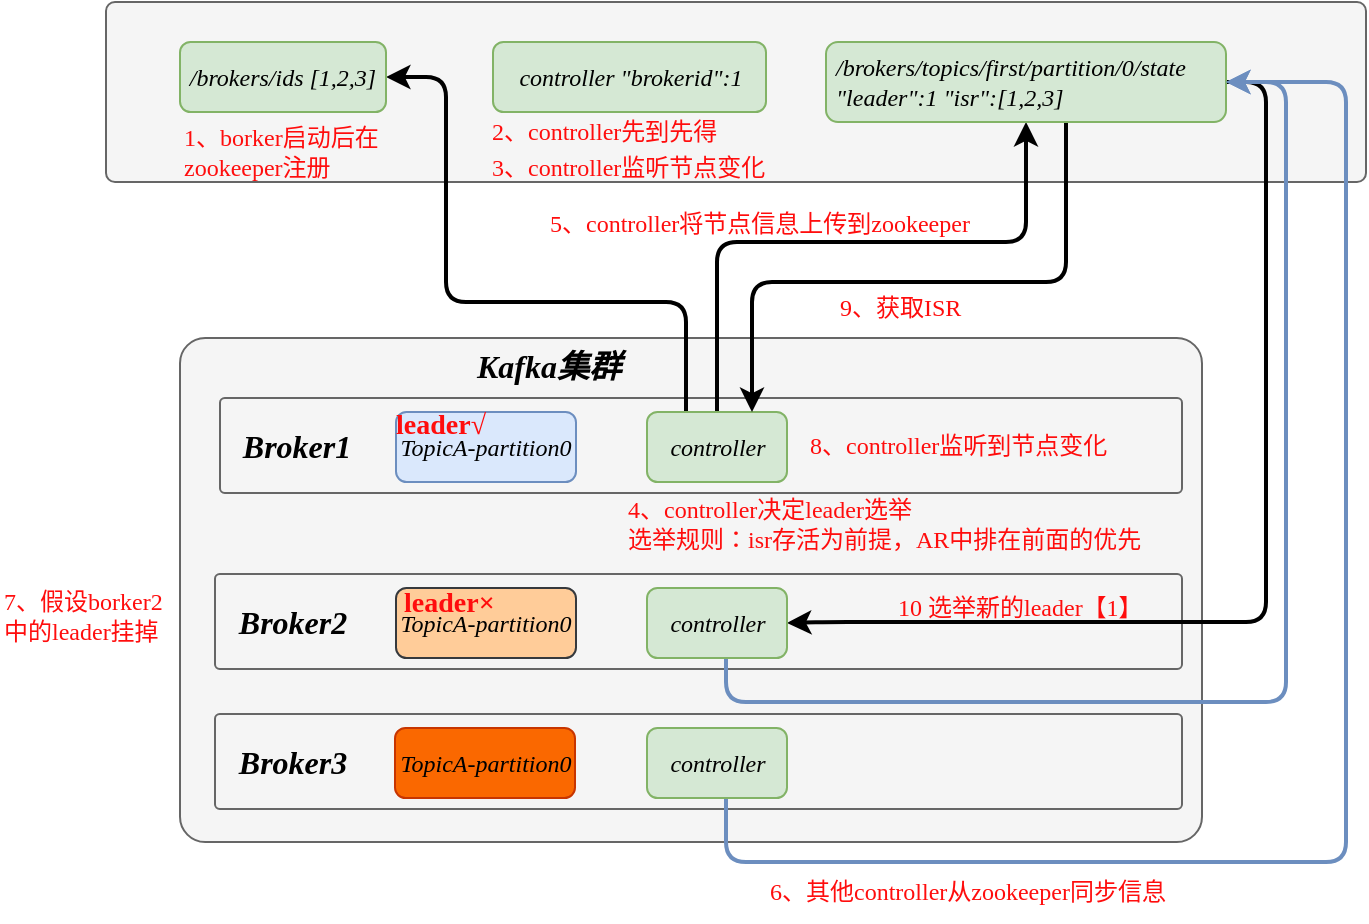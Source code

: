 <mxfile version="20.3.0" type="device"><diagram id="jd78Dt8uAr3YnXNweoQV" name="第 1 页"><mxGraphModel dx="2062" dy="1225" grid="1" gridSize="10" guides="1" tooltips="1" connect="1" arrows="1" fold="1" page="1" pageScale="1" pageWidth="1100" pageHeight="850" math="0" shadow="0"><root><mxCell id="0"/><mxCell id="1" parent="0"/><mxCell id="m2_R7vkxGj8mzFqV4es1-25" value="" style="rounded=1;whiteSpace=wrap;html=1;fontFamily=Times New Roman;fontSize=16;arcSize=5;fillColor=#f5f5f5;strokeColor=#666666;fontColor=#333333;" parent="1" vertex="1"><mxGeometry x="150" y="30" width="630" height="90" as="geometry"/></mxCell><mxCell id="m2_R7vkxGj8mzFqV4es1-1" value="" style="rounded=1;whiteSpace=wrap;html=1;fontFamily=Times New Roman;fontSize=16;arcSize=5;fillColor=#f5f5f5;strokeColor=#666666;fontColor=#333333;" parent="1" vertex="1"><mxGeometry x="187" y="198" width="511" height="252" as="geometry"/></mxCell><mxCell id="m2_R7vkxGj8mzFqV4es1-2" value="" style="rounded=1;whiteSpace=wrap;html=1;fontFamily=Times New Roman;fontSize=16;arcSize=5;fillColor=#f5f5f5;strokeColor=#666666;fontColor=#333333;" parent="1" vertex="1"><mxGeometry x="207" y="228" width="481" height="47.5" as="geometry"/></mxCell><mxCell id="m2_R7vkxGj8mzFqV4es1-3" value="&lt;font face=&quot;Times New Roman&quot;&gt;&lt;i&gt;TopicA-partition0&lt;/i&gt;&lt;/font&gt;" style="rounded=1;whiteSpace=wrap;html=1;strokeWidth=1;fillColor=#dae8fc;strokeColor=#6c8ebf;" parent="1" vertex="1"><mxGeometry x="295" y="235" width="90" height="35" as="geometry"/></mxCell><mxCell id="m2_R7vkxGj8mzFqV4es1-4" value="&lt;font face=&quot;Times New Roman&quot;&gt;&lt;i&gt;Topic-partition1&lt;/i&gt;&lt;/font&gt;" style="rounded=1;whiteSpace=wrap;html=1;strokeWidth=1;fillColor=#ffe6cc;strokeColor=#d79b00;" parent="1" vertex="1"><mxGeometry x="297" y="322.25" width="90" height="35" as="geometry"/></mxCell><mxCell id="m2_R7vkxGj8mzFqV4es1-5" value="&lt;font face=&quot;Times New Roman&quot;&gt;&lt;span style=&quot;font-size: 16px;&quot;&gt;&lt;i&gt;Broker1&lt;/i&gt;&lt;/span&gt;&lt;/font&gt;" style="text;strokeColor=none;fillColor=none;html=1;fontSize=24;fontStyle=1;verticalAlign=middle;align=center;dashed=1;strokeWidth=2;" parent="1" vertex="1"><mxGeometry x="195" y="230" width="100" height="40" as="geometry"/></mxCell><mxCell id="m2_R7vkxGj8mzFqV4es1-7" value="" style="rounded=1;whiteSpace=wrap;html=1;fontFamily=Times New Roman;fontSize=16;arcSize=5;fillColor=#f5f5f5;strokeColor=#666666;fontColor=#333333;" parent="1" vertex="1"><mxGeometry x="204.5" y="316" width="483.5" height="47.5" as="geometry"/></mxCell><mxCell id="m2_R7vkxGj8mzFqV4es1-8" value="&lt;font face=&quot;Times New Roman&quot;&gt;&lt;span style=&quot;font-size: 16px;&quot;&gt;&lt;i&gt;Broker2&lt;/i&gt;&lt;/span&gt;&lt;/font&gt;" style="text;strokeColor=none;fillColor=none;html=1;fontSize=24;fontStyle=1;verticalAlign=middle;align=center;dashed=1;strokeWidth=2;" parent="1" vertex="1"><mxGeometry x="192.5" y="318" width="100" height="40" as="geometry"/></mxCell><mxCell id="m2_R7vkxGj8mzFqV4es1-10" value="" style="rounded=1;whiteSpace=wrap;html=1;fontFamily=Times New Roman;fontSize=16;arcSize=5;fillColor=#f5f5f5;strokeColor=#666666;fontColor=#333333;" parent="1" vertex="1"><mxGeometry x="204.5" y="386" width="483.5" height="47.5" as="geometry"/></mxCell><mxCell id="m2_R7vkxGj8mzFqV4es1-11" value="&lt;font face=&quot;Times New Roman&quot;&gt;&lt;i&gt;TopicA-partition0&lt;/i&gt;&lt;/font&gt;" style="rounded=1;whiteSpace=wrap;html=1;strokeWidth=1;fillColor=#ffcc99;strokeColor=#36393d;" parent="1" vertex="1"><mxGeometry x="295" y="323" width="90" height="35" as="geometry"/></mxCell><mxCell id="m2_R7vkxGj8mzFqV4es1-12" value="&lt;font face=&quot;Times New Roman&quot;&gt;&lt;span style=&quot;font-size: 16px;&quot;&gt;&lt;i&gt;Broker3&lt;/i&gt;&lt;/span&gt;&lt;/font&gt;" style="text;strokeColor=none;fillColor=none;html=1;fontSize=24;fontStyle=1;verticalAlign=middle;align=center;dashed=1;strokeWidth=2;" parent="1" vertex="1"><mxGeometry x="192.5" y="388" width="100" height="40" as="geometry"/></mxCell><mxCell id="m2_R7vkxGj8mzFqV4es1-34" style="edgeStyle=orthogonalEdgeStyle;rounded=1;orthogonalLoop=1;jettySize=auto;html=1;entryX=1;entryY=0.5;entryDx=0;entryDy=0;fontFamily=楷体;fontColor=#FF0D0D;strokeWidth=2;" parent="1" source="m2_R7vkxGj8mzFqV4es1-13" target="m2_R7vkxGj8mzFqV4es1-26" edge="1"><mxGeometry relative="1" as="geometry"><Array as="points"><mxPoint x="440" y="180"/><mxPoint x="320" y="180"/><mxPoint x="320" y="68"/></Array></mxGeometry></mxCell><mxCell id="m2_R7vkxGj8mzFqV4es1-35" style="edgeStyle=orthogonalEdgeStyle;rounded=1;orthogonalLoop=1;jettySize=auto;html=1;entryX=0.5;entryY=1;entryDx=0;entryDy=0;strokeWidth=2;fontFamily=楷体;fontColor=#FF0D0D;" parent="1" source="m2_R7vkxGj8mzFqV4es1-13" target="m2_R7vkxGj8mzFqV4es1-28" edge="1"><mxGeometry relative="1" as="geometry"><Array as="points"><mxPoint x="456" y="150"/><mxPoint x="610" y="150"/></Array></mxGeometry></mxCell><mxCell id="m2_R7vkxGj8mzFqV4es1-13" value="&lt;font face=&quot;Times New Roman&quot;&gt;&lt;i&gt;controller&lt;/i&gt;&lt;/font&gt;" style="rounded=1;whiteSpace=wrap;html=1;strokeWidth=1;fillColor=#d5e8d4;strokeColor=#82b366;" parent="1" vertex="1"><mxGeometry x="420.5" y="235" width="70" height="35" as="geometry"/></mxCell><mxCell id="m2_R7vkxGj8mzFqV4es1-14" value="&lt;font face=&quot;Times New Roman&quot;&gt;&lt;i&gt;TopicA-partition0&lt;/i&gt;&lt;/font&gt;" style="rounded=1;whiteSpace=wrap;html=1;strokeWidth=1;fillColor=#fa6800;strokeColor=#C73500;fontColor=#000000;" parent="1" vertex="1"><mxGeometry x="294.5" y="393" width="90" height="35" as="geometry"/></mxCell><mxCell id="m2_R7vkxGj8mzFqV4es1-15" value="&lt;span style=&quot;font-size: 16px;&quot;&gt;&lt;i style=&quot;&quot;&gt;&lt;font face=&quot;楷体&quot;&gt;Kafka集群&lt;/font&gt;&lt;/i&gt;&lt;/span&gt;" style="text;strokeColor=none;fillColor=none;html=1;fontSize=24;fontStyle=1;verticalAlign=middle;align=center;dashed=1;strokeWidth=2;" parent="1" vertex="1"><mxGeometry x="320.5" y="190" width="100" height="40" as="geometry"/></mxCell><mxCell id="m2_R7vkxGj8mzFqV4es1-26" value="&lt;font face=&quot;Times New Roman&quot;&gt;&lt;i&gt;/brokers/ids [1,2,3]&lt;/i&gt;&lt;/font&gt;" style="rounded=1;whiteSpace=wrap;html=1;strokeWidth=1;fillColor=#d5e8d4;strokeColor=#82b366;" parent="1" vertex="1"><mxGeometry x="187" y="50" width="103" height="35" as="geometry"/></mxCell><mxCell id="m2_R7vkxGj8mzFqV4es1-27" value="&lt;font face=&quot;Times New Roman&quot;&gt;&lt;i&gt;controller &quot;brokerid&quot;:1&lt;/i&gt;&lt;/font&gt;" style="rounded=1;whiteSpace=wrap;html=1;strokeWidth=1;fillColor=#d5e8d4;strokeColor=#82b366;" parent="1" vertex="1"><mxGeometry x="343.5" y="50" width="136.5" height="35" as="geometry"/></mxCell><mxCell id="m2_R7vkxGj8mzFqV4es1-45" style="edgeStyle=orthogonalEdgeStyle;rounded=1;orthogonalLoop=1;jettySize=auto;html=1;entryX=0.75;entryY=0;entryDx=0;entryDy=0;strokeWidth=2;fontFamily=楷体;fontSize=14;fontColor=#FF0D0D;" parent="1" source="m2_R7vkxGj8mzFqV4es1-28" target="m2_R7vkxGj8mzFqV4es1-13" edge="1"><mxGeometry relative="1" as="geometry"><Array as="points"><mxPoint x="630" y="170"/><mxPoint x="473" y="170"/></Array></mxGeometry></mxCell><mxCell id="m2_R7vkxGj8mzFqV4es1-48" style="edgeStyle=orthogonalEdgeStyle;rounded=1;orthogonalLoop=1;jettySize=auto;html=1;entryX=1;entryY=0.5;entryDx=0;entryDy=0;strokeWidth=2;fontFamily=楷体;fontSize=14;fontColor=#FF0D0D;" parent="1" source="m2_R7vkxGj8mzFqV4es1-28" target="m2_R7vkxGj8mzFqV4es1-37" edge="1"><mxGeometry relative="1" as="geometry"><Array as="points"><mxPoint x="730" y="70"/><mxPoint x="730" y="340"/><mxPoint x="511" y="340"/></Array></mxGeometry></mxCell><mxCell id="m2_R7vkxGj8mzFqV4es1-28" value="&lt;font face=&quot;Times New Roman&quot;&gt;&lt;i&gt;&amp;nbsp;/brokers/topics/first/partition/0/state&lt;br&gt;&amp;nbsp;&quot;leader&quot;:1 &quot;isr&quot;:[1,2,3]&lt;br&gt;&lt;/i&gt;&lt;/font&gt;" style="rounded=1;whiteSpace=wrap;html=1;strokeWidth=1;fillColor=#d5e8d4;strokeColor=#82b366;align=left;" parent="1" vertex="1"><mxGeometry x="510" y="50" width="200" height="40" as="geometry"/></mxCell><mxCell id="m2_R7vkxGj8mzFqV4es1-30" value="&lt;font face=&quot;楷体&quot; color=&quot;#ff0d0d&quot;&gt;1、borker启动后在zookeeper注册&lt;/font&gt;" style="text;html=1;strokeColor=none;fillColor=none;align=left;verticalAlign=middle;whiteSpace=wrap;rounded=0;" parent="1" vertex="1"><mxGeometry x="187" y="90" width="110" height="30" as="geometry"/></mxCell><mxCell id="m2_R7vkxGj8mzFqV4es1-31" value="&lt;font face=&quot;楷体&quot; color=&quot;#ff0d0d&quot;&gt;2、controller先到先得&lt;/font&gt;" style="text;html=1;strokeColor=none;fillColor=none;align=left;verticalAlign=middle;whiteSpace=wrap;rounded=0;" parent="1" vertex="1"><mxGeometry x="341" y="80" width="133.5" height="30" as="geometry"/></mxCell><mxCell id="m2_R7vkxGj8mzFqV4es1-32" value="&lt;font face=&quot;楷体&quot; color=&quot;#ff0d0d&quot;&gt;3、controller监听节点变化&lt;/font&gt;" style="text;html=1;strokeColor=none;fillColor=none;align=left;verticalAlign=middle;whiteSpace=wrap;rounded=0;" parent="1" vertex="1"><mxGeometry x="341" y="98" width="159" height="30" as="geometry"/></mxCell><mxCell id="m2_R7vkxGj8mzFqV4es1-33" value="&lt;font face=&quot;楷体&quot; color=&quot;#ff0d0d&quot;&gt;4、controller决定leader选举&lt;br&gt;选举规则：isr存活为前提，AR中排在前面的优先&lt;br&gt;&lt;/font&gt;" style="text;html=1;strokeColor=none;fillColor=none;align=left;verticalAlign=middle;whiteSpace=wrap;rounded=0;" parent="1" vertex="1"><mxGeometry x="409" y="275.5" width="289" height="30" as="geometry"/></mxCell><mxCell id="m2_R7vkxGj8mzFqV4es1-36" value="&lt;font face=&quot;楷体&quot; color=&quot;#ff0d0d&quot;&gt;5、controller将节点信息上传到zookeeper&lt;br&gt;&lt;/font&gt;" style="text;html=1;strokeColor=none;fillColor=none;align=left;verticalAlign=middle;whiteSpace=wrap;rounded=0;" parent="1" vertex="1"><mxGeometry x="370" y="126" width="240" height="30" as="geometry"/></mxCell><mxCell id="m2_R7vkxGj8mzFqV4es1-40" style="edgeStyle=orthogonalEdgeStyle;rounded=1;orthogonalLoop=1;jettySize=auto;html=1;entryX=1;entryY=0.5;entryDx=0;entryDy=0;strokeWidth=2;fontFamily=楷体;fontColor=#FF0D0D;fillColor=#dae8fc;strokeColor=#6c8ebf;" parent="1" source="m2_R7vkxGj8mzFqV4es1-37" target="m2_R7vkxGj8mzFqV4es1-28" edge="1"><mxGeometry relative="1" as="geometry"><Array as="points"><mxPoint x="460" y="380"/><mxPoint x="740" y="380"/><mxPoint x="740" y="70"/></Array></mxGeometry></mxCell><mxCell id="m2_R7vkxGj8mzFqV4es1-37" value="&lt;font face=&quot;Times New Roman&quot;&gt;&lt;i&gt;controller&lt;/i&gt;&lt;/font&gt;" style="rounded=1;whiteSpace=wrap;html=1;strokeWidth=1;fillColor=#d5e8d4;strokeColor=#82b366;" parent="1" vertex="1"><mxGeometry x="420.5" y="323" width="70" height="35" as="geometry"/></mxCell><mxCell id="m2_R7vkxGj8mzFqV4es1-39" style="edgeStyle=orthogonalEdgeStyle;rounded=1;orthogonalLoop=1;jettySize=auto;html=1;entryX=1;entryY=0.5;entryDx=0;entryDy=0;strokeWidth=2;fontFamily=楷体;fontColor=#FF0D0D;fillColor=#dae8fc;strokeColor=#6c8ebf;" parent="1" source="m2_R7vkxGj8mzFqV4es1-38" target="m2_R7vkxGj8mzFqV4es1-28" edge="1"><mxGeometry relative="1" as="geometry"><Array as="points"><mxPoint x="460" y="460"/><mxPoint x="770" y="460"/><mxPoint x="770" y="70"/></Array></mxGeometry></mxCell><mxCell id="m2_R7vkxGj8mzFqV4es1-38" value="&lt;font face=&quot;Times New Roman&quot;&gt;&lt;i&gt;controller&lt;/i&gt;&lt;/font&gt;" style="rounded=1;whiteSpace=wrap;html=1;strokeWidth=1;fillColor=#d5e8d4;strokeColor=#82b366;" parent="1" vertex="1"><mxGeometry x="420.5" y="393" width="70" height="35" as="geometry"/></mxCell><mxCell id="m2_R7vkxGj8mzFqV4es1-41" value="&lt;font face=&quot;楷体&quot; color=&quot;#ff0d0d&quot;&gt;6、其他controller从zookeeper同步信息&lt;br&gt;&lt;/font&gt;" style="text;html=1;strokeColor=none;fillColor=none;align=left;verticalAlign=middle;whiteSpace=wrap;rounded=0;" parent="1" vertex="1"><mxGeometry x="480" y="460" width="240" height="30" as="geometry"/></mxCell><mxCell id="m2_R7vkxGj8mzFqV4es1-42" value="&lt;font face=&quot;楷体&quot; color=&quot;#ff0d0d&quot;&gt;7、假设borker2中的leader挂掉&lt;br&gt;&lt;/font&gt;" style="text;html=1;strokeColor=none;fillColor=none;align=left;verticalAlign=middle;whiteSpace=wrap;rounded=0;" parent="1" vertex="1"><mxGeometry x="97" y="322.25" width="90" height="30" as="geometry"/></mxCell><mxCell id="m2_R7vkxGj8mzFqV4es1-43" value="&lt;font size=&quot;1&quot; face=&quot;楷体&quot; color=&quot;#ff0d0d&quot;&gt;&lt;b style=&quot;font-size: 14px;&quot;&gt;leader×&lt;/b&gt;&lt;/font&gt;" style="text;html=1;strokeColor=none;fillColor=none;align=left;verticalAlign=middle;whiteSpace=wrap;rounded=0;" parent="1" vertex="1"><mxGeometry x="297" y="316" width="73" height="30" as="geometry"/></mxCell><mxCell id="m2_R7vkxGj8mzFqV4es1-44" value="&lt;font face=&quot;楷体&quot; color=&quot;#ff0d0d&quot;&gt;8、controller监听到节点变化&lt;br&gt;&lt;/font&gt;" style="text;html=1;strokeColor=none;fillColor=none;align=left;verticalAlign=middle;whiteSpace=wrap;rounded=0;" parent="1" vertex="1"><mxGeometry x="500" y="236.75" width="170" height="30" as="geometry"/></mxCell><mxCell id="m2_R7vkxGj8mzFqV4es1-46" value="&lt;font face=&quot;楷体&quot; color=&quot;#ff0d0d&quot;&gt;9、获取ISR&lt;br&gt;&lt;/font&gt;" style="text;html=1;strokeColor=none;fillColor=none;align=left;verticalAlign=middle;whiteSpace=wrap;rounded=0;" parent="1" vertex="1"><mxGeometry x="515" y="168" width="70" height="30" as="geometry"/></mxCell><mxCell id="m2_R7vkxGj8mzFqV4es1-47" value="&lt;font face=&quot;楷体&quot; color=&quot;#ff0d0d&quot;&gt;10 选举新的leader【1】&lt;br&gt;&lt;/font&gt;" style="text;html=1;strokeColor=none;fillColor=none;align=left;verticalAlign=middle;whiteSpace=wrap;rounded=0;" parent="1" vertex="1"><mxGeometry x="544" y="318" width="136" height="30" as="geometry"/></mxCell><mxCell id="m2_R7vkxGj8mzFqV4es1-49" value="&lt;font size=&quot;1&quot; face=&quot;楷体&quot; color=&quot;#ff0d0d&quot;&gt;&lt;b style=&quot;font-size: 14px;&quot;&gt;leader√&lt;/b&gt;&lt;/font&gt;" style="text;html=1;strokeColor=none;fillColor=none;align=left;verticalAlign=middle;whiteSpace=wrap;rounded=0;" parent="1" vertex="1"><mxGeometry x="292.5" y="227" width="73" height="30" as="geometry"/></mxCell></root></mxGraphModel></diagram></mxfile>